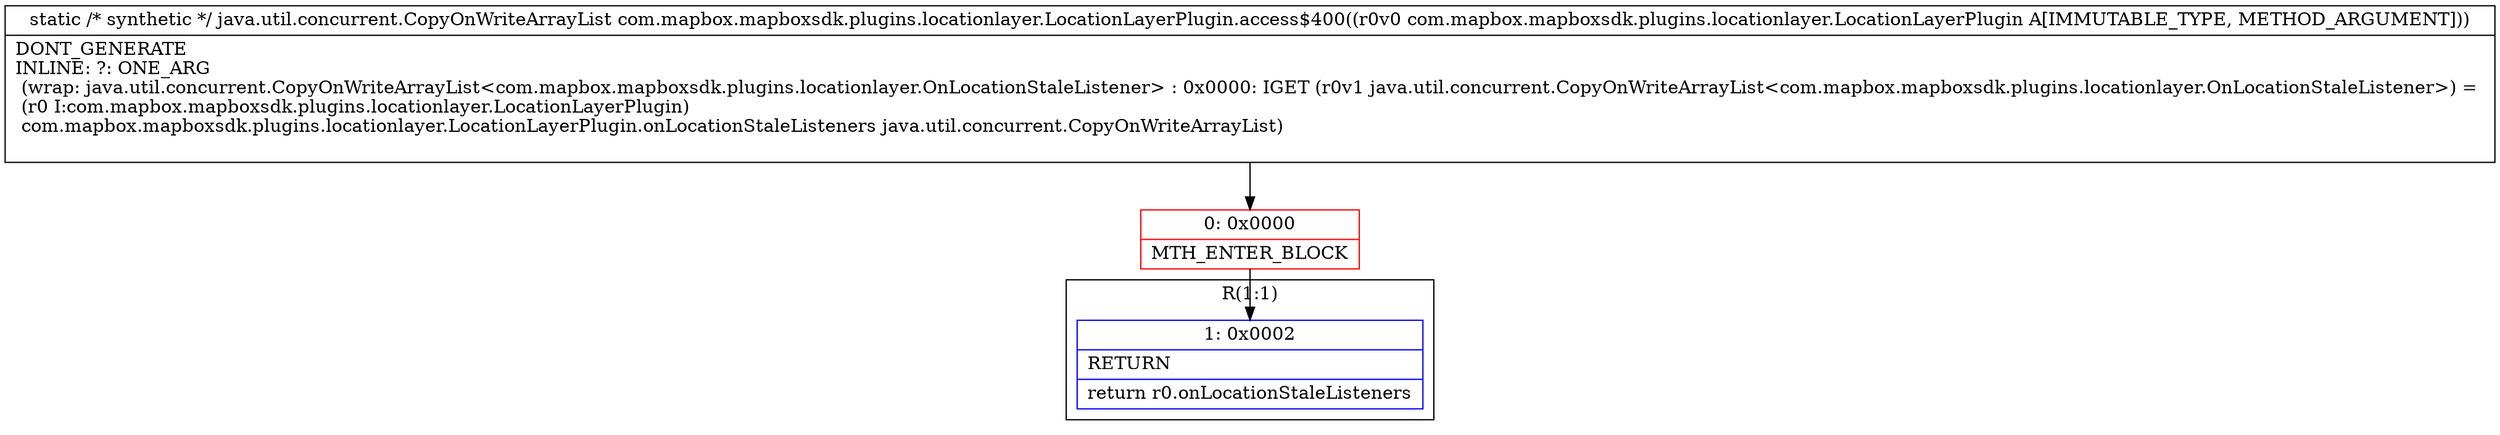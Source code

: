 digraph "CFG forcom.mapbox.mapboxsdk.plugins.locationlayer.LocationLayerPlugin.access$400(Lcom\/mapbox\/mapboxsdk\/plugins\/locationlayer\/LocationLayerPlugin;)Ljava\/util\/concurrent\/CopyOnWriteArrayList;" {
subgraph cluster_Region_1242838034 {
label = "R(1:1)";
node [shape=record,color=blue];
Node_1 [shape=record,label="{1\:\ 0x0002|RETURN\l|return r0.onLocationStaleListeners\l}"];
}
Node_0 [shape=record,color=red,label="{0\:\ 0x0000|MTH_ENTER_BLOCK\l}"];
MethodNode[shape=record,label="{static \/* synthetic *\/ java.util.concurrent.CopyOnWriteArrayList com.mapbox.mapboxsdk.plugins.locationlayer.LocationLayerPlugin.access$400((r0v0 com.mapbox.mapboxsdk.plugins.locationlayer.LocationLayerPlugin A[IMMUTABLE_TYPE, METHOD_ARGUMENT]))  | DONT_GENERATE\lINLINE: ?: ONE_ARG  \l  (wrap: java.util.concurrent.CopyOnWriteArrayList\<com.mapbox.mapboxsdk.plugins.locationlayer.OnLocationStaleListener\> : 0x0000: IGET  (r0v1 java.util.concurrent.CopyOnWriteArrayList\<com.mapbox.mapboxsdk.plugins.locationlayer.OnLocationStaleListener\>) = \l  (r0 I:com.mapbox.mapboxsdk.plugins.locationlayer.LocationLayerPlugin)\l com.mapbox.mapboxsdk.plugins.locationlayer.LocationLayerPlugin.onLocationStaleListeners java.util.concurrent.CopyOnWriteArrayList)\l\l}"];
MethodNode -> Node_0;
Node_0 -> Node_1;
}

